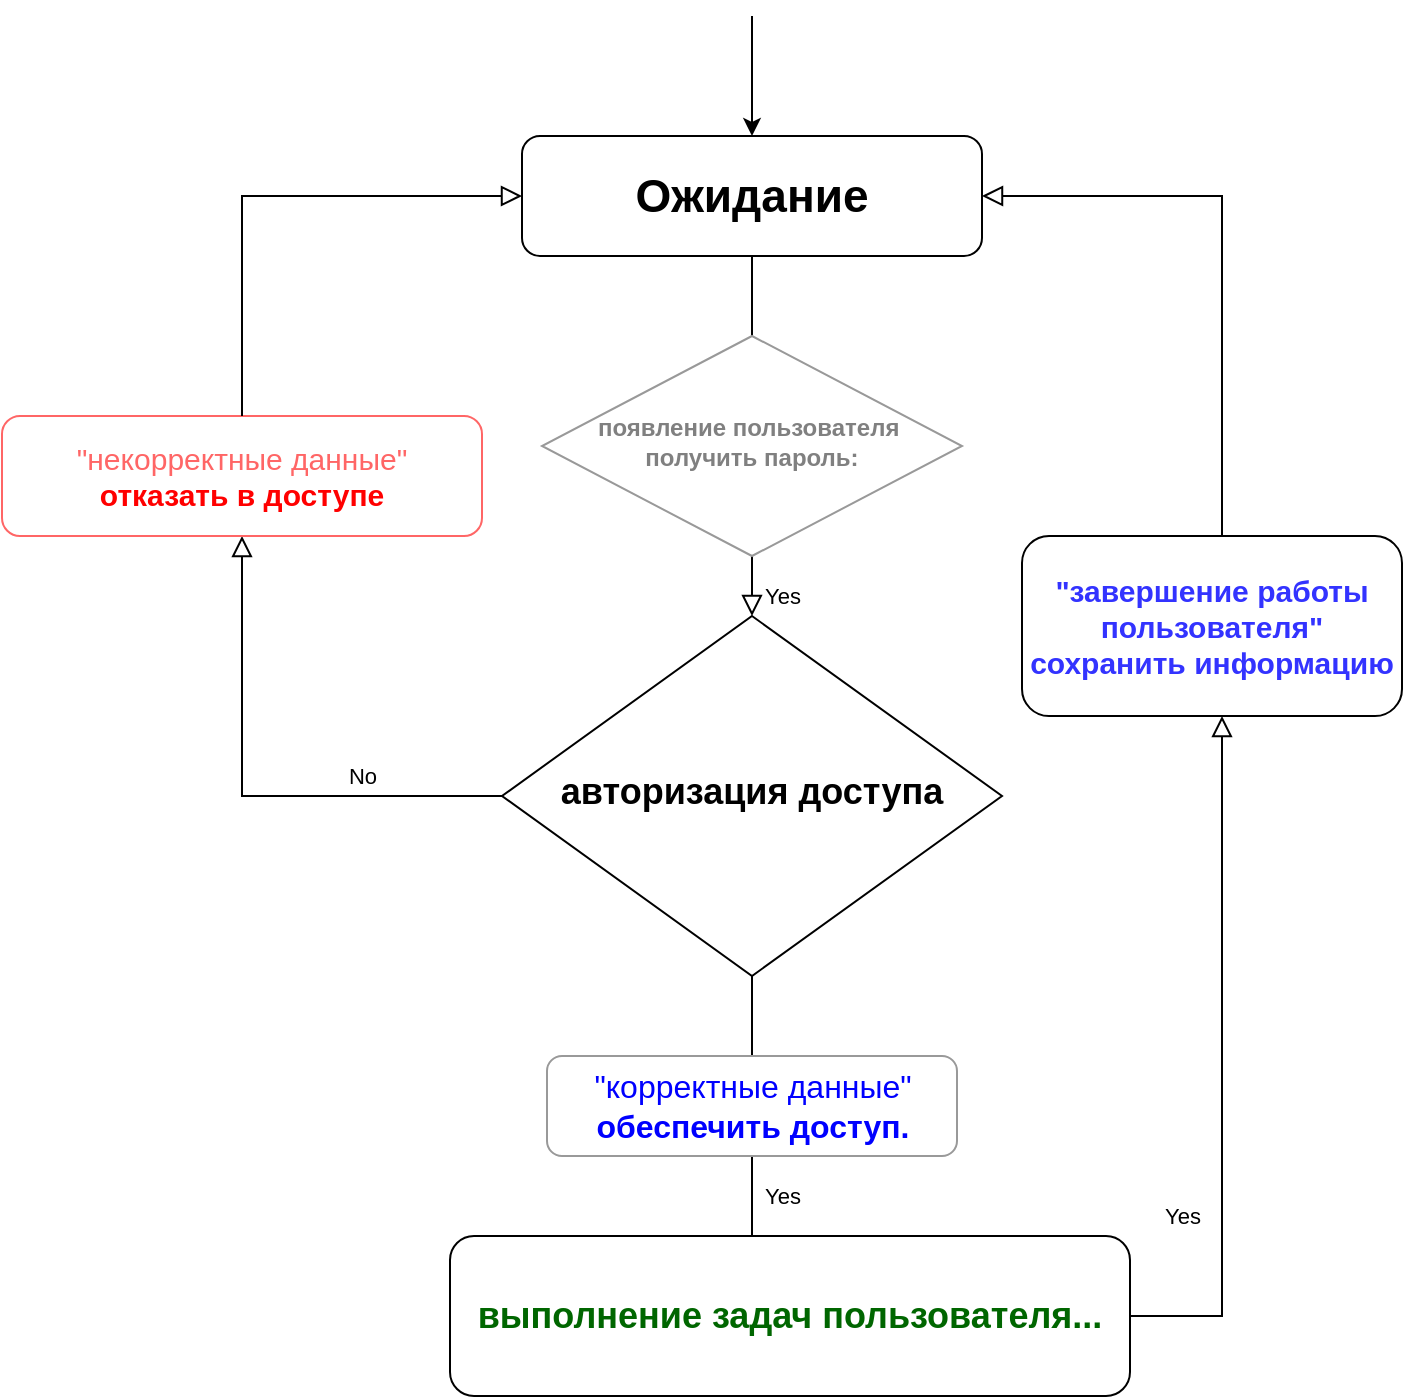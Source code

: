 <mxfile version="20.8.10" type="device"><diagram id="C5RBs43oDa-KdzZeNtuy" name="Page-1"><mxGraphModel dx="1152" dy="1045" grid="1" gridSize="10" guides="1" tooltips="1" connect="1" arrows="1" fold="1" page="1" pageScale="1" pageWidth="827" pageHeight="1169" math="0" shadow="0"><root><mxCell id="WIyWlLk6GJQsqaUBKTNV-0"/><mxCell id="WIyWlLk6GJQsqaUBKTNV-1" parent="WIyWlLk6GJQsqaUBKTNV-0"/><mxCell id="WIyWlLk6GJQsqaUBKTNV-2" value="" style="rounded=0;html=1;jettySize=auto;orthogonalLoop=1;fontSize=11;endArrow=block;endFill=0;endSize=8;strokeWidth=1;shadow=0;labelBackgroundColor=none;edgeStyle=orthogonalEdgeStyle;startArrow=none;" parent="WIyWlLk6GJQsqaUBKTNV-1" source="WIyWlLk6GJQsqaUBKTNV-10" target="WIyWlLk6GJQsqaUBKTNV-6" edge="1"><mxGeometry relative="1" as="geometry"/></mxCell><mxCell id="WIyWlLk6GJQsqaUBKTNV-3" value="&lt;font style=&quot;font-size: 23px;&quot;&gt;&lt;b&gt;Ожидание&lt;/b&gt;&lt;/font&gt;" style="rounded=1;whiteSpace=wrap;html=1;fontSize=12;glass=0;strokeWidth=1;shadow=0;" parent="WIyWlLk6GJQsqaUBKTNV-1" vertex="1"><mxGeometry x="280" y="110" width="230" height="60" as="geometry"/></mxCell><mxCell id="WIyWlLk6GJQsqaUBKTNV-4" value="Yes" style="rounded=0;html=1;jettySize=auto;orthogonalLoop=1;fontSize=11;endArrow=block;endFill=0;endSize=8;strokeWidth=1;shadow=0;labelBackgroundColor=none;edgeStyle=orthogonalEdgeStyle;exitX=0;exitY=0.5;exitDx=0;exitDy=0;entryX=0.5;entryY=1;entryDx=0;entryDy=0;" parent="WIyWlLk6GJQsqaUBKTNV-1" source="WIyWlLk6GJQsqaUBKTNV-6" target="WIyWlLk6GJQsqaUBKTNV-11" edge="1"><mxGeometry x="-1" y="400" relative="1" as="geometry"><mxPoint x="340" y="-190" as="offset"/><mxPoint x="140" y="320" as="targetPoint"/><Array as="points"><mxPoint x="140" y="440"/></Array></mxGeometry></mxCell><mxCell id="WIyWlLk6GJQsqaUBKTNV-5" value="No" style="edgeStyle=orthogonalEdgeStyle;rounded=0;html=1;jettySize=auto;orthogonalLoop=1;fontSize=11;endArrow=block;endFill=0;endSize=8;strokeWidth=1;shadow=0;labelBackgroundColor=none;startArrow=none;" parent="WIyWlLk6GJQsqaUBKTNV-1" source="rgsYweWmXGiGe_21YRJA-0" edge="1"><mxGeometry x="-1" y="-272" relative="1" as="geometry"><mxPoint x="77" y="-190" as="offset"/><mxPoint x="630" y="400" as="targetPoint"/><Array as="points"><mxPoint x="395" y="700"/><mxPoint x="630" y="700"/></Array></mxGeometry></mxCell><mxCell id="WIyWlLk6GJQsqaUBKTNV-6" value="&lt;b&gt;&lt;font style=&quot;font-size: 18px;&quot;&gt;авторизация доступа&lt;/font&gt;&lt;/b&gt;" style="rhombus;whiteSpace=wrap;html=1;shadow=0;fontFamily=Helvetica;fontSize=12;align=center;strokeWidth=1;spacing=6;spacingTop=-4;" parent="WIyWlLk6GJQsqaUBKTNV-1" vertex="1"><mxGeometry x="270" y="350" width="250" height="180" as="geometry"/></mxCell><mxCell id="WIyWlLk6GJQsqaUBKTNV-7" value="&lt;font style=&quot;font-size: 15px;&quot; color=&quot;#3333ff&quot;&gt;&lt;b&gt;&quot;завершение работы &lt;br&gt;пользователя&quot;&lt;br&gt;сохранить информацию&lt;/b&gt;&lt;/font&gt;" style="rounded=1;whiteSpace=wrap;html=1;fontSize=12;glass=0;strokeWidth=1;shadow=0;" parent="WIyWlLk6GJQsqaUBKTNV-1" vertex="1"><mxGeometry x="530" y="310" width="190" height="90" as="geometry"/></mxCell><mxCell id="WIyWlLk6GJQsqaUBKTNV-11" value="&lt;font style=&quot;font-size: 15px;&quot;&gt;&lt;font style=&quot;font-size: 15px;&quot; color=&quot;#ff6666&quot;&gt;&quot;некорректные данные&quot;&lt;/font&gt;&lt;br&gt;&lt;font style=&quot;font-size: 15px;&quot; color=&quot;#ff0000&quot;&gt;&lt;b&gt;отказать в доступе&lt;/b&gt;&lt;/font&gt;&lt;br&gt;&lt;/font&gt;" style="rounded=1;whiteSpace=wrap;html=1;fontSize=12;glass=0;strokeWidth=1;shadow=0;strokeColor=#FF6666;" parent="WIyWlLk6GJQsqaUBKTNV-1" vertex="1"><mxGeometry x="20" y="250" width="240" height="60" as="geometry"/></mxCell><mxCell id="WIyWlLk6GJQsqaUBKTNV-12" value="&lt;font color=&quot;#006600&quot; style=&quot;font-size: 18px;&quot;&gt;&lt;b style=&quot;&quot;&gt;выполнение задач пользователя...&lt;/b&gt;&lt;/font&gt;" style="rounded=1;whiteSpace=wrap;html=1;fontSize=12;glass=0;strokeWidth=1;shadow=0;" parent="WIyWlLk6GJQsqaUBKTNV-1" vertex="1"><mxGeometry x="244" y="660" width="340" height="80" as="geometry"/></mxCell><mxCell id="rgsYweWmXGiGe_21YRJA-1" value="" style="edgeStyle=orthogonalEdgeStyle;rounded=0;html=1;jettySize=auto;orthogonalLoop=1;fontSize=11;endArrow=none;endFill=0;endSize=8;strokeWidth=1;shadow=0;labelBackgroundColor=none;exitX=0.5;exitY=1;exitDx=0;exitDy=0;" edge="1" parent="WIyWlLk6GJQsqaUBKTNV-1" source="WIyWlLk6GJQsqaUBKTNV-6" target="rgsYweWmXGiGe_21YRJA-0"><mxGeometry x="-1" y="222" relative="1" as="geometry"><mxPoint x="2" y="30" as="offset"/><mxPoint x="395" y="480" as="sourcePoint"/><mxPoint x="395" y="660" as="targetPoint"/><Array as="points"/></mxGeometry></mxCell><mxCell id="rgsYweWmXGiGe_21YRJA-4" value="Yes" style="rounded=0;html=1;jettySize=auto;orthogonalLoop=1;fontSize=11;endArrow=block;endFill=0;endSize=8;strokeWidth=1;shadow=0;labelBackgroundColor=none;edgeStyle=orthogonalEdgeStyle;entryX=0;entryY=0.5;entryDx=0;entryDy=0;exitX=0.5;exitY=0;exitDx=0;exitDy=0;" edge="1" parent="WIyWlLk6GJQsqaUBKTNV-1" source="WIyWlLk6GJQsqaUBKTNV-11" target="WIyWlLk6GJQsqaUBKTNV-3"><mxGeometry x="-1" y="-474" relative="1" as="geometry"><mxPoint x="-204" y="390" as="offset"/><mxPoint x="138" y="210" as="sourcePoint"/><mxPoint x="-100" y="135" as="targetPoint"/><Array as="points"><mxPoint x="140" y="140"/></Array></mxGeometry></mxCell><mxCell id="rgsYweWmXGiGe_21YRJA-6" value="" style="endArrow=classic;html=1;rounded=0;entryX=0.5;entryY=0;entryDx=0;entryDy=0;" edge="1" parent="WIyWlLk6GJQsqaUBKTNV-1" target="WIyWlLk6GJQsqaUBKTNV-3"><mxGeometry relative="1" as="geometry"><mxPoint x="395" y="50" as="sourcePoint"/><mxPoint x="420" y="30" as="targetPoint"/></mxGeometry></mxCell><mxCell id="rgsYweWmXGiGe_21YRJA-8" value="" style="edgeStyle=orthogonalEdgeStyle;rounded=0;html=1;jettySize=auto;orthogonalLoop=1;fontSize=11;endArrow=none;endFill=0;endSize=8;strokeWidth=1;shadow=0;labelBackgroundColor=none;" edge="1" parent="WIyWlLk6GJQsqaUBKTNV-1" source="WIyWlLk6GJQsqaUBKTNV-6" target="rgsYweWmXGiGe_21YRJA-0"><mxGeometry x="-0.972" y="-435" relative="1" as="geometry"><mxPoint as="offset"/><mxPoint x="395" y="480" as="sourcePoint"/><mxPoint x="630" y="300" as="targetPoint"/><Array as="points"/></mxGeometry></mxCell><mxCell id="rgsYweWmXGiGe_21YRJA-0" value="&lt;font style=&quot;font-size: 16px;&quot; color=&quot;#0000ff&quot;&gt;&quot;корректные данные&quot;&lt;br&gt;&lt;b&gt;обеспечить доступ.&lt;/b&gt;&lt;/font&gt;" style="rounded=1;whiteSpace=wrap;html=1;fontSize=12;glass=0;strokeWidth=1;shadow=0;strokeColor=#999999;" vertex="1" parent="WIyWlLk6GJQsqaUBKTNV-1"><mxGeometry x="292.5" y="570" width="205" height="50" as="geometry"/></mxCell><mxCell id="rgsYweWmXGiGe_21YRJA-9" value="" style="rounded=0;html=1;jettySize=auto;orthogonalLoop=1;fontSize=11;endArrow=none;endFill=0;endSize=8;strokeWidth=1;shadow=0;labelBackgroundColor=none;edgeStyle=orthogonalEdgeStyle;" edge="1" parent="WIyWlLk6GJQsqaUBKTNV-1" source="WIyWlLk6GJQsqaUBKTNV-3" target="WIyWlLk6GJQsqaUBKTNV-10"><mxGeometry relative="1" as="geometry"><mxPoint x="395" y="170" as="sourcePoint"/><mxPoint x="395" y="350" as="targetPoint"/></mxGeometry></mxCell><mxCell id="WIyWlLk6GJQsqaUBKTNV-10" value="&lt;font color=&quot;#808080&quot;&gt;&lt;b&gt;появление пользователя&amp;nbsp;&lt;br&gt;получить&amp;nbsp;пароль:&lt;/b&gt;&lt;/font&gt;" style="rhombus;whiteSpace=wrap;html=1;shadow=0;fontFamily=Helvetica;fontSize=12;align=center;strokeWidth=1;spacing=6;spacingTop=-4;strokeColor=#999999;" parent="WIyWlLk6GJQsqaUBKTNV-1" vertex="1"><mxGeometry x="290" y="210" width="210" height="110" as="geometry"/></mxCell><mxCell id="rgsYweWmXGiGe_21YRJA-13" value="Yes" style="rounded=0;html=1;jettySize=auto;orthogonalLoop=1;fontSize=11;endArrow=block;endFill=0;endSize=8;strokeWidth=1;shadow=0;labelBackgroundColor=none;edgeStyle=orthogonalEdgeStyle;exitX=0.5;exitY=0;exitDx=0;exitDy=0;entryX=1;entryY=0.5;entryDx=0;entryDy=0;" edge="1" parent="WIyWlLk6GJQsqaUBKTNV-1" target="WIyWlLk6GJQsqaUBKTNV-3"><mxGeometry x="-0.933" y="222" relative="1" as="geometry"><mxPoint x="2" y="30" as="offset"/><mxPoint x="640" y="310" as="sourcePoint"/><mxPoint x="640" y="140" as="targetPoint"/><Array as="points"><mxPoint x="630" y="310"/><mxPoint x="630" y="140"/></Array></mxGeometry></mxCell></root></mxGraphModel></diagram></mxfile>